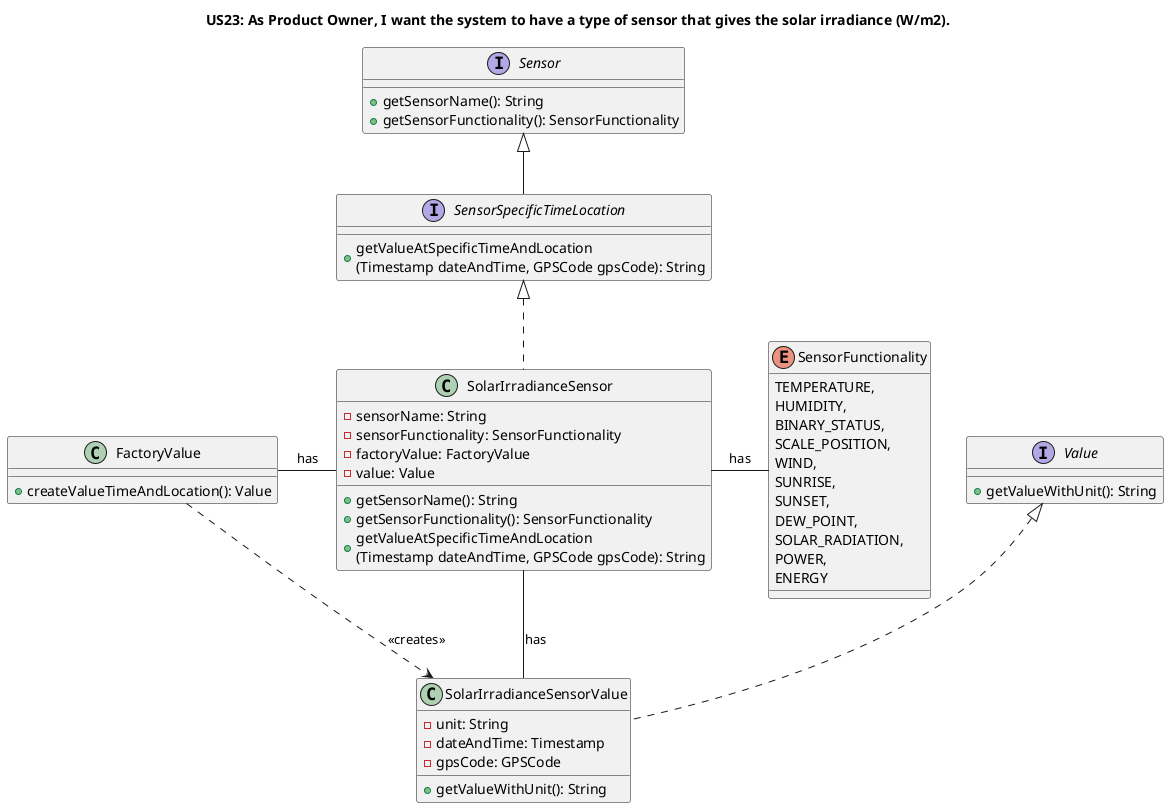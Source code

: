 @startuml
title US23: As Product Owner, I want the system to have a type of sensor that gives the solar irradiance (W/m2).
'https://plantuml.com/class-diagram

interface Sensor {
+getSensorName(): String
+getSensorFunctionality(): SensorFunctionality
}

interface SensorSpecificTimeLocation extends Sensor{
+getValueAtSpecificTimeAndLocation\n(Timestamp dateAndTime, GPSCode gpsCode): String
}

class SolarIrradianceSensor implements SensorSpecificTimeLocation{
-sensorName: String
-sensorFunctionality: SensorFunctionality
-factoryValue: FactoryValue
-value: Value
+getSensorName(): String
+getSensorFunctionality(): SensorFunctionality
+getValueAtSpecificTimeAndLocation\n(Timestamp dateAndTime, GPSCode gpsCode): String
}

class FactoryValue {
+createValueTimeAndLocation(): Value
}

enum SensorFunctionality {
    TEMPERATURE,
    HUMIDITY,
    BINARY_STATUS,
    SCALE_POSITION,
    WIND,
    SUNRISE,
    SUNSET,
    DEW_POINT,
    SOLAR_RADIATION,
    POWER,
    ENERGY
    }

class SolarIrradianceSensorValue implements Value{
-unit: String
-dateAndTime: Timestamp
-gpsCode: GPSCode
+getValueWithUnit(): String
}

interface Value {
+getValueWithUnit(): String
}

FactoryValue - SolarIrradianceSensor: has
FactoryValue ..> SolarIrradianceSensorValue: <<creates>>
SolarIrradianceSensor - SensorFunctionality: has
SolarIrradianceSensor -- SolarIrradianceSensorValue: has

@enduml